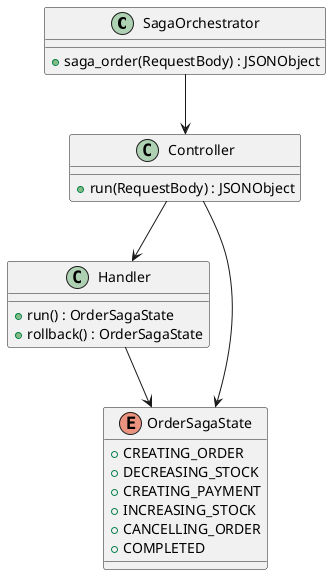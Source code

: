 @startuml
    class SagaOrchestrator {
        + saga_order(RequestBody) : JSONObject
    }

    class Controller {
        + run(RequestBody) : JSONObject
    }

    class Handler {
        + run() : OrderSagaState
        + rollback() : OrderSagaState
    }

    enum OrderSagaState {
        + CREATING_ORDER
        + DECREASING_STOCK
        + CREATING_PAYMENT
        + INCREASING_STOCK
        + CANCELLING_ORDER
        + COMPLETED
    }

    SagaOrchestrator --> Controller
    Controller --> Handler
    Controller--> OrderSagaState 
    Handler --> OrderSagaState
@enduml
